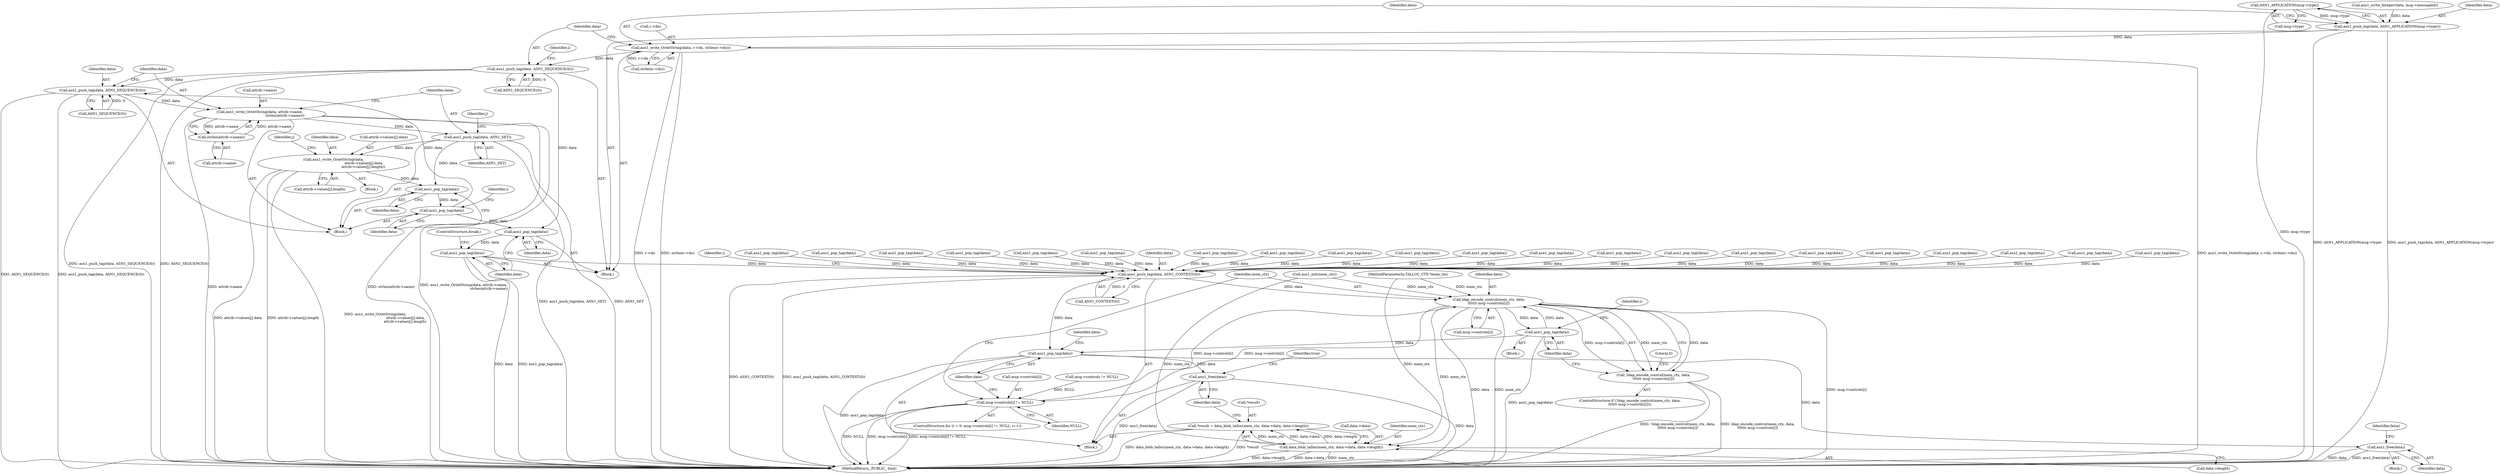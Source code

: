 digraph "0_samba_530d50a1abdcdf4d1775652d4c456c1274d83d8d@pointer" {
"1000690" [label="(Call,ASN1_APPLICATION(msg->type))"];
"1000688" [label="(Call,asn1_push_tag(data, ASN1_APPLICATION(msg->type)))"];
"1000694" [label="(Call,asn1_write_OctetString(data, r->dn, strlen(r->dn)))"];
"1000703" [label="(Call,asn1_push_tag(data, ASN1_SEQUENCE(0)))"];
"1000728" [label="(Call,asn1_push_tag(data, ASN1_SEQUENCE(0)))"];
"1000732" [label="(Call,asn1_write_OctetString(data, attrib->name,\n                                              strlen(attrib->name)))"];
"1000737" [label="(Call,strlen(attrib->name))"];
"1000741" [label="(Call,asn1_push_tag(data, ASN1_SET))"];
"1000760" [label="(Call,asn1_write_OctetString(data,\n                                                       attrib->values[j].data,\n                                                      attrib->values[j].length))"];
"1000776" [label="(Call,asn1_pop_tag(data))"];
"1000778" [label="(Call,asn1_pop_tag(data))"];
"1000780" [label="(Call,asn1_pop_tag(data))"];
"1000782" [label="(Call,asn1_pop_tag(data))"];
"1001216" [label="(Call,asn1_push_tag(data, ASN1_CONTEXT(0)))"];
"1001236" [label="(Call,ldap_encode_control(mem_ctx, data,\n\t\t\t\t\t\t msg->controls[i]))"];
"1001224" [label="(Call,msg->controls[i] != NULL)"];
"1001235" [label="(Call,!ldap_encode_control(mem_ctx, data,\n\t\t\t\t\t\t msg->controls[i]))"];
"1001259" [label="(Call,asn1_pop_tag(data))"];
"1001261" [label="(Call,asn1_pop_tag(data))"];
"1001268" [label="(Call,asn1_free(data))"];
"1001283" [label="(Call,asn1_free(data))"];
"1001275" [label="(Call,data_blob_talloc(mem_ctx, data->data, data->length))"];
"1001272" [label="(Call,*result = data_blob_talloc(mem_ctx, data->data, data->length))"];
"1001232" [label="(Identifier,i)"];
"1000779" [label="(Identifier,data)"];
"1000690" [label="(Call,ASN1_APPLICATION(msg->type))"];
"1000507" [label="(Call,asn1_pop_tag(data))"];
"1001280" [label="(Call,data->length)"];
"1000704" [label="(Identifier,data)"];
"1001234" [label="(ControlStructure,if (!ldap_encode_control(mem_ctx, data,\n\t\t\t\t\t\t msg->controls[i])))"];
"1001283" [label="(Call,asn1_free(data))"];
"1001260" [label="(Identifier,data)"];
"1001267" [label="(Block,)"];
"1000696" [label="(Call,r->dn)"];
"1000761" [label="(Identifier,data)"];
"1000728" [label="(Call,asn1_push_tag(data, ASN1_SEQUENCE(0)))"];
"1000769" [label="(Call,attrib->values[j].length)"];
"1001236" [label="(Call,ldap_encode_control(mem_ctx, data,\n\t\t\t\t\t\t msg->controls[i]))"];
"1001247" [label="(Literal,0)"];
"1000784" [label="(ControlStructure,break;)"];
"1000776" [label="(Call,asn1_pop_tag(data))"];
"1000730" [label="(Call,ASN1_SEQUENCE(0))"];
"1000678" [label="(Block,)"];
"1001222" [label="(Identifier,i)"];
"1001239" [label="(Call,msg->controls[i])"];
"1000689" [label="(Identifier,data)"];
"1001233" [label="(Block,)"];
"1000402" [label="(Call,asn1_pop_tag(data))"];
"1000688" [label="(Call,asn1_push_tag(data, ASN1_APPLICATION(msg->type)))"];
"1000857" [label="(Call,asn1_pop_tag(data))"];
"1000782" [label="(Call,asn1_pop_tag(data))"];
"1000296" [label="(Call,asn1_pop_tag(data))"];
"1000695" [label="(Identifier,data)"];
"1000777" [label="(Identifier,data)"];
"1000999" [label="(Call,asn1_pop_tag(data))"];
"1001237" [label="(Identifier,mem_ctx)"];
"1000920" [label="(Call,asn1_pop_tag(data))"];
"1000111" [label="(Call,asn1_init(mem_ctx))"];
"1001134" [label="(Call,asn1_pop_tag(data))"];
"1000705" [label="(Call,ASN1_SEQUENCE(0))"];
"1001273" [label="(Call,*result)"];
"1000732" [label="(Call,asn1_write_OctetString(data, attrib->name,\n                                              strlen(attrib->name)))"];
"1001235" [label="(Call,!ldap_encode_control(mem_ctx, data,\n\t\t\t\t\t\t msg->controls[i]))"];
"1001215" [label="(Block,)"];
"1001320" [label="(MethodReturn,_PUBLIC_ bool)"];
"1000742" [label="(Identifier,data)"];
"1000718" [label="(Block,)"];
"1000717" [label="(Identifier,i)"];
"1001217" [label="(Identifier,data)"];
"1000106" [label="(MethodParameterIn,TALLOC_CTX *mem_ctx)"];
"1001218" [label="(Call,ASN1_CONTEXT(0))"];
"1000691" [label="(Call,msg->type)"];
"1001225" [label="(Call,msg->controls[i])"];
"1000674" [label="(Call,asn1_pop_tag(data))"];
"1000733" [label="(Identifier,data)"];
"1000762" [label="(Call,attrib->values[j].data)"];
"1000307" [label="(Call,asn1_pop_tag(data))"];
"1000699" [label="(Call,strlen(r->dn))"];
"1000759" [label="(Block,)"];
"1000729" [label="(Identifier,data)"];
"1000778" [label="(Call,asn1_pop_tag(data))"];
"1001210" [label="(Call,msg->controls != NULL)"];
"1000758" [label="(Identifier,j)"];
"1000530" [label="(Call,asn1_pop_tag(data))"];
"1000783" [label="(Identifier,data)"];
"1000943" [label="(Call,asn1_pop_tag(data))"];
"1001277" [label="(Call,data->data)"];
"1001271" [label="(Identifier,false)"];
"1000781" [label="(Identifier,data)"];
"1000805" [label="(Call,asn1_pop_tag(data))"];
"1001047" [label="(Call,asn1_pop_tag(data))"];
"1000709" [label="(Identifier,i)"];
"1000694" [label="(Call,asn1_write_OctetString(data, r->dn, strlen(r->dn)))"];
"1000195" [label="(Call,asn1_pop_tag(data))"];
"1001022" [label="(Call,asn1_pop_tag(data))"];
"1000834" [label="(Call,asn1_pop_tag(data))"];
"1001275" [label="(Call,data_blob_talloc(mem_ctx, data->data, data->length))"];
"1001261" [label="(Call,asn1_pop_tag(data))"];
"1000743" [label="(Identifier,ASN1_SET)"];
"1001224" [label="(Call,msg->controls[i] != NULL)"];
"1001284" [label="(Identifier,data)"];
"1000249" [label="(Call,asn1_pop_tag(data))"];
"1000741" [label="(Call,asn1_push_tag(data, ASN1_SET))"];
"1001268" [label="(Call,asn1_free(data))"];
"1001286" [label="(Identifier,true)"];
"1000780" [label="(Call,asn1_pop_tag(data))"];
"1000746" [label="(Identifier,j)"];
"1001076" [label="(Call,asn1_pop_tag(data))"];
"1000651" [label="(Call,asn1_pop_tag(data))"];
"1000738" [label="(Call,attrib->name)"];
"1001238" [label="(Identifier,data)"];
"1001276" [label="(Identifier,mem_ctx)"];
"1001220" [label="(ControlStructure,for (i = 0; msg->controls[i] != NULL; i++))"];
"1001216" [label="(Call,asn1_push_tag(data, ASN1_CONTEXT(0)))"];
"1000737" [label="(Call,strlen(attrib->name))"];
"1001265" [label="(Identifier,data)"];
"1001203" [label="(Call,asn1_pop_tag(data))"];
"1000734" [label="(Call,attrib->name)"];
"1000760" [label="(Call,asn1_write_OctetString(data,\n                                                       attrib->values[j].data,\n                                                      attrib->values[j].length))"];
"1001272" [label="(Call,*result = data_blob_talloc(mem_ctx, data->data, data->length))"];
"1000703" [label="(Call,asn1_push_tag(data, ASN1_SEQUENCE(0)))"];
"1001230" [label="(Identifier,NULL)"];
"1000124" [label="(Call,asn1_write_Integer(data, msg->messageid))"];
"1001269" [label="(Identifier,data)"];
"1001259" [label="(Call,asn1_pop_tag(data))"];
"1001262" [label="(Identifier,data)"];
"1000255" [label="(Call,asn1_pop_tag(data))"];
"1000690" -> "1000688"  [label="AST: "];
"1000690" -> "1000691"  [label="CFG: "];
"1000691" -> "1000690"  [label="AST: "];
"1000688" -> "1000690"  [label="CFG: "];
"1000690" -> "1001320"  [label="DDG: msg->type"];
"1000690" -> "1000688"  [label="DDG: msg->type"];
"1000688" -> "1000678"  [label="AST: "];
"1000689" -> "1000688"  [label="AST: "];
"1000695" -> "1000688"  [label="CFG: "];
"1000688" -> "1001320"  [label="DDG: ASN1_APPLICATION(msg->type)"];
"1000688" -> "1001320"  [label="DDG: asn1_push_tag(data, ASN1_APPLICATION(msg->type))"];
"1000124" -> "1000688"  [label="DDG: data"];
"1000688" -> "1000694"  [label="DDG: data"];
"1000694" -> "1000678"  [label="AST: "];
"1000694" -> "1000699"  [label="CFG: "];
"1000695" -> "1000694"  [label="AST: "];
"1000696" -> "1000694"  [label="AST: "];
"1000699" -> "1000694"  [label="AST: "];
"1000704" -> "1000694"  [label="CFG: "];
"1000694" -> "1001320"  [label="DDG: r->dn"];
"1000694" -> "1001320"  [label="DDG: strlen(r->dn)"];
"1000694" -> "1001320"  [label="DDG: asn1_write_OctetString(data, r->dn, strlen(r->dn))"];
"1000699" -> "1000694"  [label="DDG: r->dn"];
"1000694" -> "1000703"  [label="DDG: data"];
"1000703" -> "1000678"  [label="AST: "];
"1000703" -> "1000705"  [label="CFG: "];
"1000704" -> "1000703"  [label="AST: "];
"1000705" -> "1000703"  [label="AST: "];
"1000709" -> "1000703"  [label="CFG: "];
"1000703" -> "1001320"  [label="DDG: ASN1_SEQUENCE(0)"];
"1000703" -> "1001320"  [label="DDG: asn1_push_tag(data, ASN1_SEQUENCE(0))"];
"1000705" -> "1000703"  [label="DDG: 0"];
"1000703" -> "1000728"  [label="DDG: data"];
"1000703" -> "1000780"  [label="DDG: data"];
"1000728" -> "1000718"  [label="AST: "];
"1000728" -> "1000730"  [label="CFG: "];
"1000729" -> "1000728"  [label="AST: "];
"1000730" -> "1000728"  [label="AST: "];
"1000733" -> "1000728"  [label="CFG: "];
"1000728" -> "1001320"  [label="DDG: ASN1_SEQUENCE(0)"];
"1000728" -> "1001320"  [label="DDG: asn1_push_tag(data, ASN1_SEQUENCE(0))"];
"1000778" -> "1000728"  [label="DDG: data"];
"1000730" -> "1000728"  [label="DDG: 0"];
"1000728" -> "1000732"  [label="DDG: data"];
"1000732" -> "1000718"  [label="AST: "];
"1000732" -> "1000737"  [label="CFG: "];
"1000733" -> "1000732"  [label="AST: "];
"1000734" -> "1000732"  [label="AST: "];
"1000737" -> "1000732"  [label="AST: "];
"1000742" -> "1000732"  [label="CFG: "];
"1000732" -> "1001320"  [label="DDG: attrib->name"];
"1000732" -> "1001320"  [label="DDG: strlen(attrib->name)"];
"1000732" -> "1001320"  [label="DDG: asn1_write_OctetString(data, attrib->name,\n                                              strlen(attrib->name))"];
"1000737" -> "1000732"  [label="DDG: attrib->name"];
"1000732" -> "1000737"  [label="DDG: attrib->name"];
"1000732" -> "1000741"  [label="DDG: data"];
"1000737" -> "1000738"  [label="CFG: "];
"1000738" -> "1000737"  [label="AST: "];
"1000741" -> "1000718"  [label="AST: "];
"1000741" -> "1000743"  [label="CFG: "];
"1000742" -> "1000741"  [label="AST: "];
"1000743" -> "1000741"  [label="AST: "];
"1000746" -> "1000741"  [label="CFG: "];
"1000741" -> "1001320"  [label="DDG: ASN1_SET"];
"1000741" -> "1001320"  [label="DDG: asn1_push_tag(data, ASN1_SET)"];
"1000741" -> "1000760"  [label="DDG: data"];
"1000741" -> "1000776"  [label="DDG: data"];
"1000760" -> "1000759"  [label="AST: "];
"1000760" -> "1000769"  [label="CFG: "];
"1000761" -> "1000760"  [label="AST: "];
"1000762" -> "1000760"  [label="AST: "];
"1000769" -> "1000760"  [label="AST: "];
"1000758" -> "1000760"  [label="CFG: "];
"1000760" -> "1001320"  [label="DDG: attrib->values[j].data"];
"1000760" -> "1001320"  [label="DDG: attrib->values[j].length"];
"1000760" -> "1001320"  [label="DDG: asn1_write_OctetString(data,\n                                                       attrib->values[j].data,\n                                                      attrib->values[j].length)"];
"1000760" -> "1000776"  [label="DDG: data"];
"1000776" -> "1000718"  [label="AST: "];
"1000776" -> "1000777"  [label="CFG: "];
"1000777" -> "1000776"  [label="AST: "];
"1000779" -> "1000776"  [label="CFG: "];
"1000776" -> "1000778"  [label="DDG: data"];
"1000778" -> "1000718"  [label="AST: "];
"1000778" -> "1000779"  [label="CFG: "];
"1000779" -> "1000778"  [label="AST: "];
"1000717" -> "1000778"  [label="CFG: "];
"1000778" -> "1000780"  [label="DDG: data"];
"1000780" -> "1000678"  [label="AST: "];
"1000780" -> "1000781"  [label="CFG: "];
"1000781" -> "1000780"  [label="AST: "];
"1000783" -> "1000780"  [label="CFG: "];
"1000780" -> "1000782"  [label="DDG: data"];
"1000782" -> "1000678"  [label="AST: "];
"1000782" -> "1000783"  [label="CFG: "];
"1000783" -> "1000782"  [label="AST: "];
"1000784" -> "1000782"  [label="CFG: "];
"1000782" -> "1001320"  [label="DDG: data"];
"1000782" -> "1001320"  [label="DDG: asn1_pop_tag(data)"];
"1000782" -> "1001216"  [label="DDG: data"];
"1001216" -> "1001215"  [label="AST: "];
"1001216" -> "1001218"  [label="CFG: "];
"1001217" -> "1001216"  [label="AST: "];
"1001218" -> "1001216"  [label="AST: "];
"1001222" -> "1001216"  [label="CFG: "];
"1001216" -> "1001320"  [label="DDG: ASN1_CONTEXT(0)"];
"1001216" -> "1001320"  [label="DDG: asn1_push_tag(data, ASN1_CONTEXT(0))"];
"1000857" -> "1001216"  [label="DDG: data"];
"1001134" -> "1001216"  [label="DDG: data"];
"1000805" -> "1001216"  [label="DDG: data"];
"1001047" -> "1001216"  [label="DDG: data"];
"1000530" -> "1001216"  [label="DDG: data"];
"1000651" -> "1001216"  [label="DDG: data"];
"1000674" -> "1001216"  [label="DDG: data"];
"1001203" -> "1001216"  [label="DDG: data"];
"1000296" -> "1001216"  [label="DDG: data"];
"1000255" -> "1001216"  [label="DDG: data"];
"1000920" -> "1001216"  [label="DDG: data"];
"1000834" -> "1001216"  [label="DDG: data"];
"1000402" -> "1001216"  [label="DDG: data"];
"1001076" -> "1001216"  [label="DDG: data"];
"1000943" -> "1001216"  [label="DDG: data"];
"1001022" -> "1001216"  [label="DDG: data"];
"1000249" -> "1001216"  [label="DDG: data"];
"1000307" -> "1001216"  [label="DDG: data"];
"1000195" -> "1001216"  [label="DDG: data"];
"1000507" -> "1001216"  [label="DDG: data"];
"1000999" -> "1001216"  [label="DDG: data"];
"1001218" -> "1001216"  [label="DDG: 0"];
"1001216" -> "1001236"  [label="DDG: data"];
"1001216" -> "1001261"  [label="DDG: data"];
"1001236" -> "1001235"  [label="AST: "];
"1001236" -> "1001239"  [label="CFG: "];
"1001237" -> "1001236"  [label="AST: "];
"1001238" -> "1001236"  [label="AST: "];
"1001239" -> "1001236"  [label="AST: "];
"1001235" -> "1001236"  [label="CFG: "];
"1001236" -> "1001320"  [label="DDG: msg->controls[i]"];
"1001236" -> "1001320"  [label="DDG: data"];
"1001236" -> "1001320"  [label="DDG: mem_ctx"];
"1001236" -> "1001224"  [label="DDG: msg->controls[i]"];
"1001236" -> "1001235"  [label="DDG: mem_ctx"];
"1001236" -> "1001235"  [label="DDG: data"];
"1001236" -> "1001235"  [label="DDG: msg->controls[i]"];
"1000111" -> "1001236"  [label="DDG: mem_ctx"];
"1000106" -> "1001236"  [label="DDG: mem_ctx"];
"1001259" -> "1001236"  [label="DDG: data"];
"1001224" -> "1001236"  [label="DDG: msg->controls[i]"];
"1001236" -> "1001259"  [label="DDG: data"];
"1001236" -> "1001275"  [label="DDG: mem_ctx"];
"1001224" -> "1001220"  [label="AST: "];
"1001224" -> "1001230"  [label="CFG: "];
"1001225" -> "1001224"  [label="AST: "];
"1001230" -> "1001224"  [label="AST: "];
"1001237" -> "1001224"  [label="CFG: "];
"1001262" -> "1001224"  [label="CFG: "];
"1001224" -> "1001320"  [label="DDG: NULL"];
"1001224" -> "1001320"  [label="DDG: msg->controls[i]"];
"1001224" -> "1001320"  [label="DDG: msg->controls[i] != NULL"];
"1001210" -> "1001224"  [label="DDG: NULL"];
"1001235" -> "1001234"  [label="AST: "];
"1001247" -> "1001235"  [label="CFG: "];
"1001260" -> "1001235"  [label="CFG: "];
"1001235" -> "1001320"  [label="DDG: !ldap_encode_control(mem_ctx, data,\n\t\t\t\t\t\t msg->controls[i])"];
"1001235" -> "1001320"  [label="DDG: ldap_encode_control(mem_ctx, data,\n\t\t\t\t\t\t msg->controls[i])"];
"1001259" -> "1001233"  [label="AST: "];
"1001259" -> "1001260"  [label="CFG: "];
"1001260" -> "1001259"  [label="AST: "];
"1001232" -> "1001259"  [label="CFG: "];
"1001259" -> "1001320"  [label="DDG: asn1_pop_tag(data)"];
"1001259" -> "1001261"  [label="DDG: data"];
"1001261" -> "1001215"  [label="AST: "];
"1001261" -> "1001262"  [label="CFG: "];
"1001262" -> "1001261"  [label="AST: "];
"1001265" -> "1001261"  [label="CFG: "];
"1001261" -> "1001320"  [label="DDG: asn1_pop_tag(data)"];
"1001261" -> "1001268"  [label="DDG: data"];
"1001261" -> "1001283"  [label="DDG: data"];
"1001268" -> "1001267"  [label="AST: "];
"1001268" -> "1001269"  [label="CFG: "];
"1001269" -> "1001268"  [label="AST: "];
"1001271" -> "1001268"  [label="CFG: "];
"1001268" -> "1001320"  [label="DDG: asn1_free(data)"];
"1001268" -> "1001320"  [label="DDG: data"];
"1001283" -> "1001215"  [label="AST: "];
"1001283" -> "1001284"  [label="CFG: "];
"1001284" -> "1001283"  [label="AST: "];
"1001286" -> "1001283"  [label="CFG: "];
"1001283" -> "1001320"  [label="DDG: asn1_free(data)"];
"1001283" -> "1001320"  [label="DDG: data"];
"1001275" -> "1001272"  [label="AST: "];
"1001275" -> "1001280"  [label="CFG: "];
"1001276" -> "1001275"  [label="AST: "];
"1001277" -> "1001275"  [label="AST: "];
"1001280" -> "1001275"  [label="AST: "];
"1001272" -> "1001275"  [label="CFG: "];
"1001275" -> "1001320"  [label="DDG: data->length"];
"1001275" -> "1001320"  [label="DDG: data->data"];
"1001275" -> "1001320"  [label="DDG: mem_ctx"];
"1001275" -> "1001272"  [label="DDG: mem_ctx"];
"1001275" -> "1001272"  [label="DDG: data->data"];
"1001275" -> "1001272"  [label="DDG: data->length"];
"1000111" -> "1001275"  [label="DDG: mem_ctx"];
"1000106" -> "1001275"  [label="DDG: mem_ctx"];
"1001272" -> "1001215"  [label="AST: "];
"1001273" -> "1001272"  [label="AST: "];
"1001284" -> "1001272"  [label="CFG: "];
"1001272" -> "1001320"  [label="DDG: data_blob_talloc(mem_ctx, data->data, data->length)"];
"1001272" -> "1001320"  [label="DDG: *result"];
}
